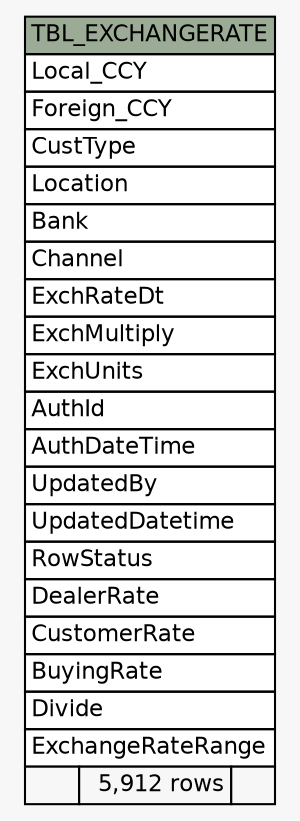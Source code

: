 // dot 2.38.0 on Windows 10 10.0
// SchemaSpy rev 590
digraph "TBL_EXCHANGERATE" {
  graph [
    rankdir="RL"
    bgcolor="#f7f7f7"
    nodesep="0.18"
    ranksep="0.46"
    fontname="Helvetica"
    fontsize="11"
  ];
  node [
    fontname="Helvetica"
    fontsize="11"
    shape="plaintext"
  ];
  edge [
    arrowsize="0.8"
  ];
  "TBL_EXCHANGERATE" [
    label=<
    <TABLE BORDER="0" CELLBORDER="1" CELLSPACING="0" BGCOLOR="#ffffff">
      <TR><TD COLSPAN="3" BGCOLOR="#9bab96" ALIGN="CENTER">TBL_EXCHANGERATE</TD></TR>
      <TR><TD PORT="Local_CCY" COLSPAN="3" ALIGN="LEFT">Local_CCY</TD></TR>
      <TR><TD PORT="Foreign_CCY" COLSPAN="3" ALIGN="LEFT">Foreign_CCY</TD></TR>
      <TR><TD PORT="CustType" COLSPAN="3" ALIGN="LEFT">CustType</TD></TR>
      <TR><TD PORT="Location" COLSPAN="3" ALIGN="LEFT">Location</TD></TR>
      <TR><TD PORT="Bank" COLSPAN="3" ALIGN="LEFT">Bank</TD></TR>
      <TR><TD PORT="Channel" COLSPAN="3" ALIGN="LEFT">Channel</TD></TR>
      <TR><TD PORT="ExchRateDt" COLSPAN="3" ALIGN="LEFT">ExchRateDt</TD></TR>
      <TR><TD PORT="ExchMultiply" COLSPAN="3" ALIGN="LEFT">ExchMultiply</TD></TR>
      <TR><TD PORT="ExchUnits" COLSPAN="3" ALIGN="LEFT">ExchUnits</TD></TR>
      <TR><TD PORT="AuthId" COLSPAN="3" ALIGN="LEFT">AuthId</TD></TR>
      <TR><TD PORT="AuthDateTime" COLSPAN="3" ALIGN="LEFT">AuthDateTime</TD></TR>
      <TR><TD PORT="UpdatedBy" COLSPAN="3" ALIGN="LEFT">UpdatedBy</TD></TR>
      <TR><TD PORT="UpdatedDatetime" COLSPAN="3" ALIGN="LEFT">UpdatedDatetime</TD></TR>
      <TR><TD PORT="RowStatus" COLSPAN="3" ALIGN="LEFT">RowStatus</TD></TR>
      <TR><TD PORT="DealerRate" COLSPAN="3" ALIGN="LEFT">DealerRate</TD></TR>
      <TR><TD PORT="CustomerRate" COLSPAN="3" ALIGN="LEFT">CustomerRate</TD></TR>
      <TR><TD PORT="BuyingRate" COLSPAN="3" ALIGN="LEFT">BuyingRate</TD></TR>
      <TR><TD PORT="Divide" COLSPAN="3" ALIGN="LEFT">Divide</TD></TR>
      <TR><TD PORT="ExchangeRateRange" COLSPAN="3" ALIGN="LEFT">ExchangeRateRange</TD></TR>
      <TR><TD ALIGN="LEFT" BGCOLOR="#f7f7f7">  </TD><TD ALIGN="RIGHT" BGCOLOR="#f7f7f7">5,912 rows</TD><TD ALIGN="RIGHT" BGCOLOR="#f7f7f7">  </TD></TR>
    </TABLE>>
    URL="tables/TBL_EXCHANGERATE.html"
    tooltip="TBL_EXCHANGERATE"
  ];
}
